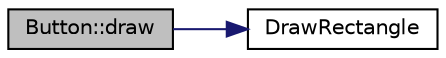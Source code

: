 digraph "Button::draw"
{
 // LATEX_PDF_SIZE
  edge [fontname="Helvetica",fontsize="10",labelfontname="Helvetica",labelfontsize="10"];
  node [fontname="Helvetica",fontsize="10",shape=record];
  rankdir="LR";
  Node1 [label="Button::draw",height=0.2,width=0.4,color="black", fillcolor="grey75", style="filled", fontcolor="black",tooltip=" "];
  Node1 -> Node2 [color="midnightblue",fontsize="10",style="solid"];
  Node2 [label="DrawRectangle",height=0.2,width=0.4,color="black", fillcolor="white", style="filled",URL="$raylib_8h.html#a88487ce9452e4345ac18640ea4ed675c",tooltip=" "];
}
